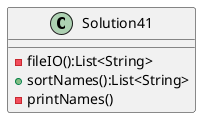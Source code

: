 @startuml
class Solution41{
    -fileIO():List<String>
    +sortNames():List<String>
    -printNames()
}

@enduml
